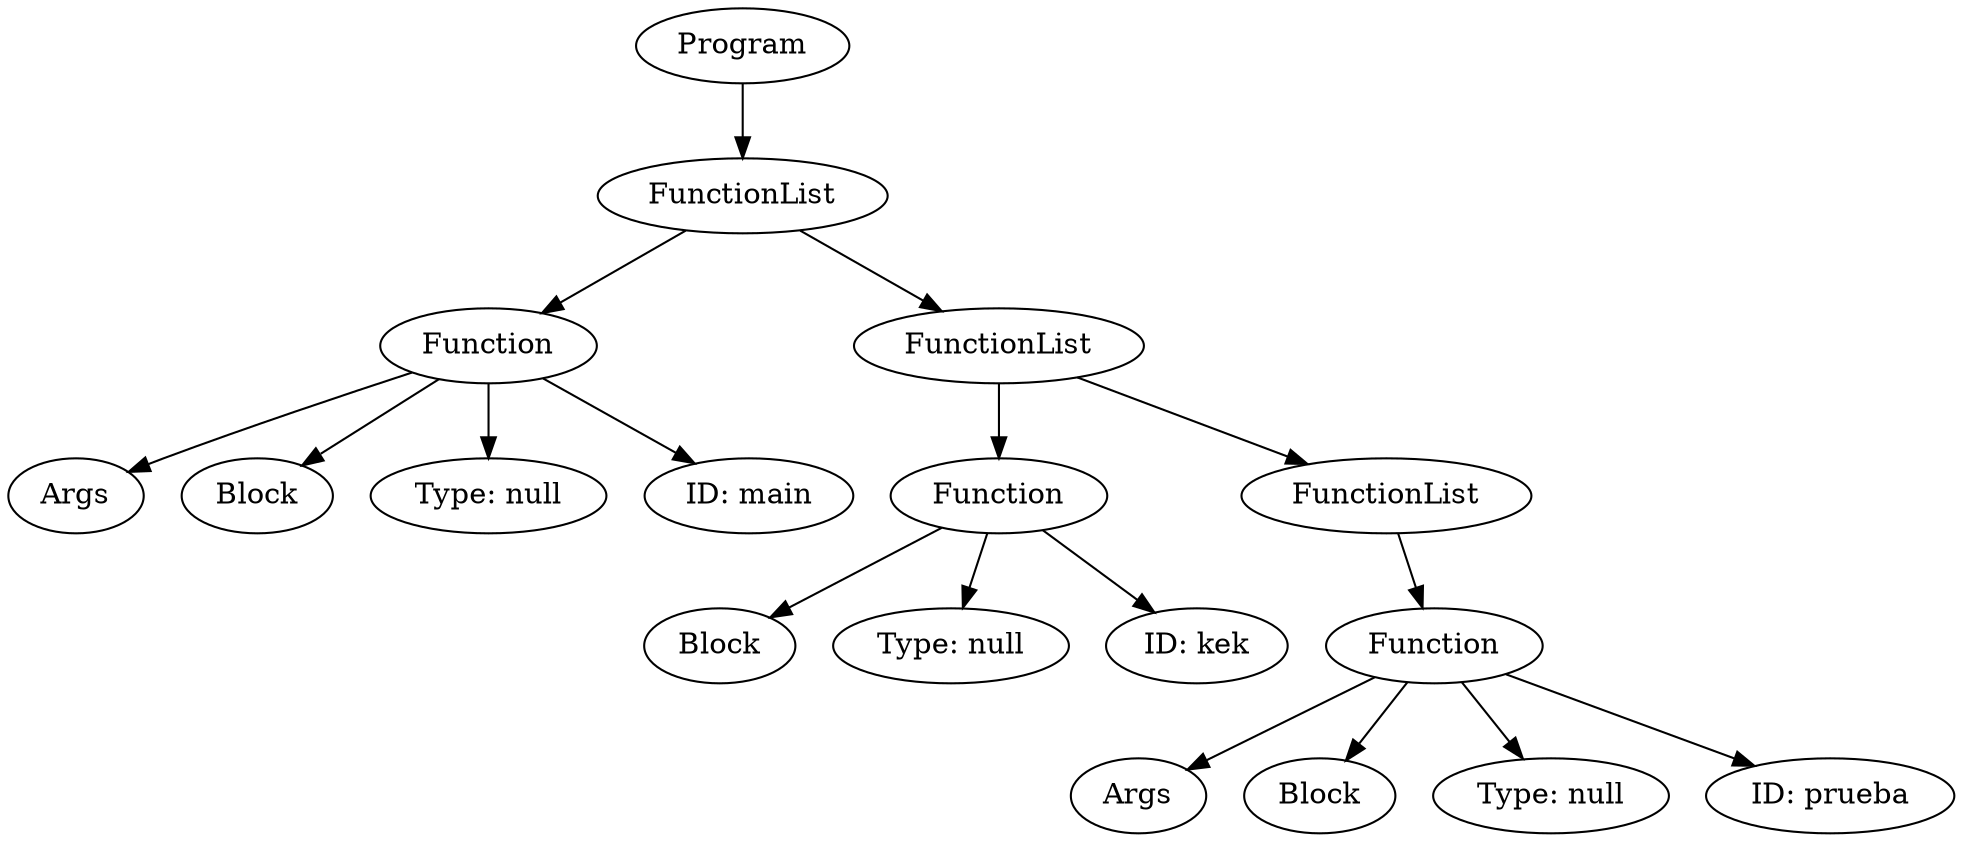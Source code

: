 digraph ccTree {
	n0 [label = "Args"]
	n1 [label = "Block"]
	n2 [label = "Function"]
	n3 [label = "Type: null"]
	n4 [label = "ID: main"]
	n2-> n3
	n2-> n4
	n2-> n0
	n2-> n1
	n5 [label = "Block"]
	n6 [label = "Function"]
	n7 [label = "Type: null"]
	n8 [label = "ID: kek"]
	n6-> n7
	n6-> n8
	n6-> n5
	n9 [label = "Args"]
	n10 [label = "Block"]
	n11 [label = "Function"]
	n12 [label = "Type: null"]
	n13 [label = "ID: prueba"]
	n11-> n12
	n11-> n13
	n11-> n9
	n11-> n10
	n14 [label = "FunctionList"]
	n14-> n11
	n15 [label = "FunctionList"]
	n15-> n14
	n15-> n6
	n16 [label = "FunctionList"]
	n16-> n15
	n16-> n2
	n17 [label = "Program"]
	n17-> n16
}